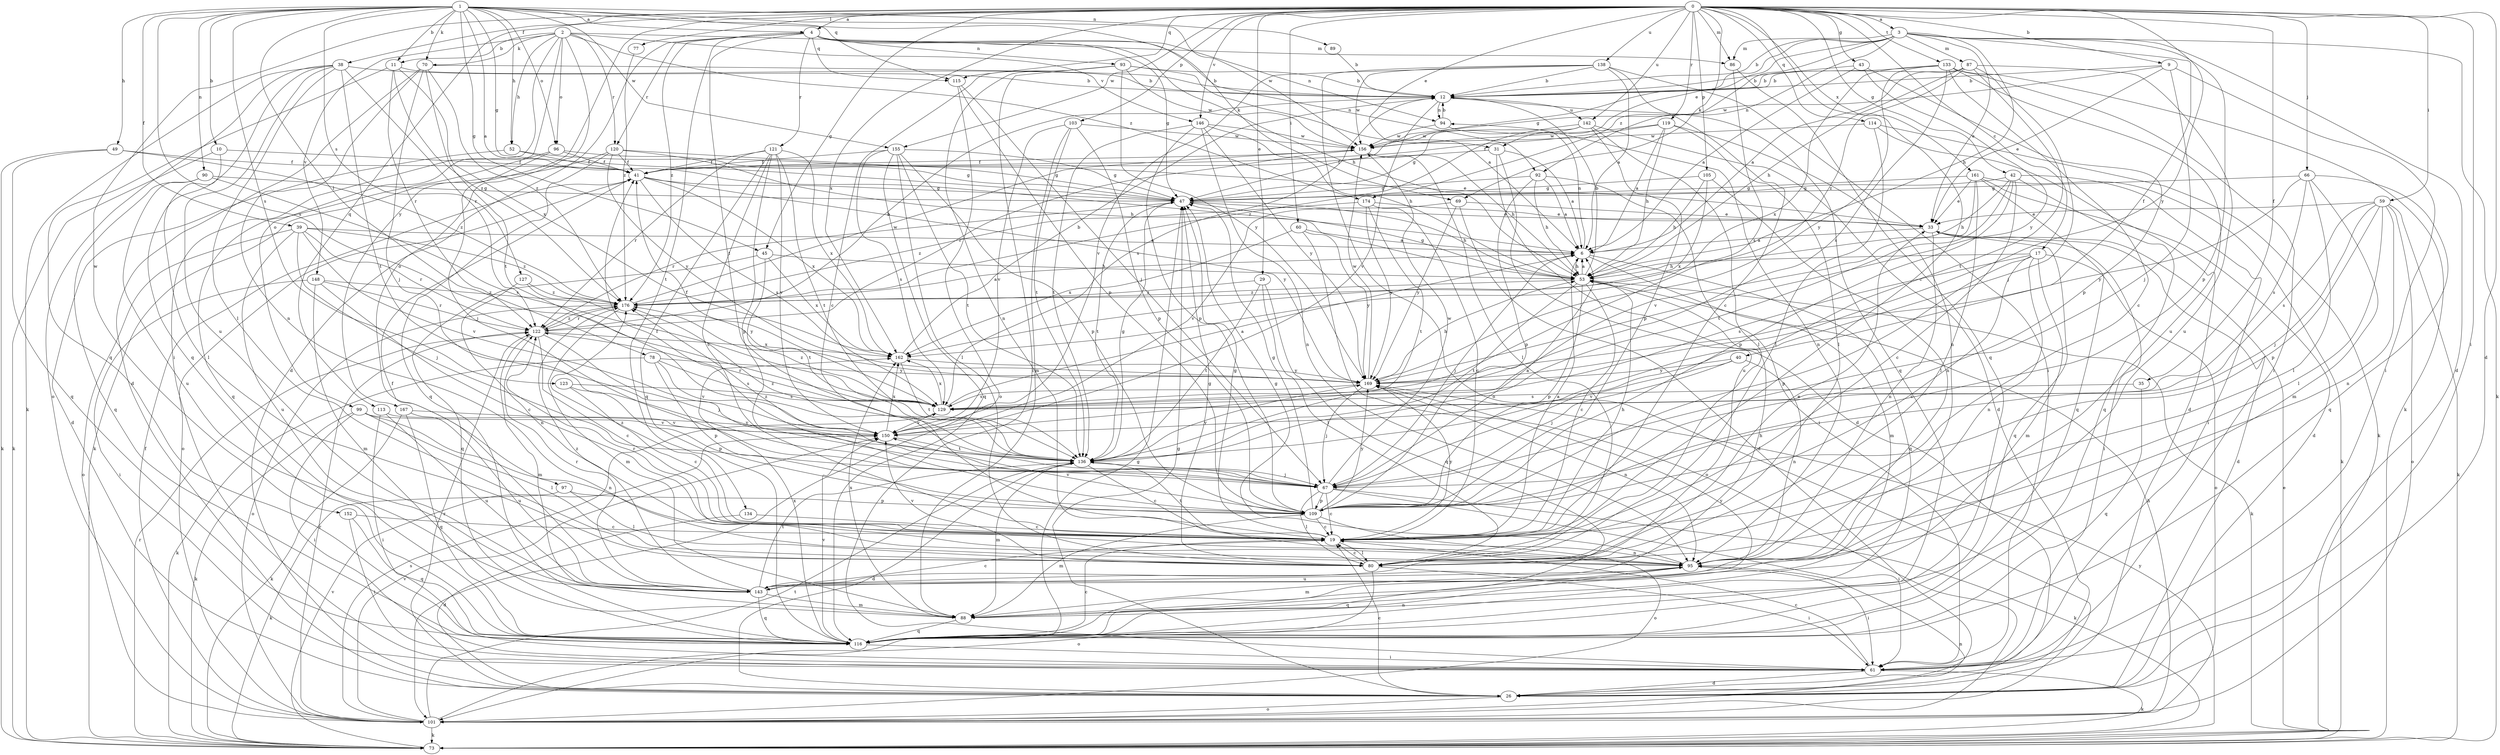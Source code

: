 strict digraph  {
0;
1;
2;
3;
4;
6;
9;
10;
11;
12;
17;
19;
26;
29;
31;
33;
35;
38;
39;
40;
41;
42;
43;
45;
47;
49;
52;
53;
59;
60;
61;
66;
67;
69;
70;
73;
77;
78;
80;
86;
87;
88;
89;
90;
92;
93;
94;
95;
96;
97;
99;
101;
103;
105;
109;
113;
114;
115;
116;
119;
120;
121;
122;
123;
127;
129;
133;
134;
136;
138;
142;
143;
146;
148;
150;
152;
155;
156;
161;
162;
167;
169;
174;
176;
0 -> 3  [label=a];
0 -> 4  [label=a];
0 -> 9  [label=b];
0 -> 17  [label=c];
0 -> 19  [label=c];
0 -> 26  [label=d];
0 -> 29  [label=e];
0 -> 31  [label=e];
0 -> 35  [label=f];
0 -> 38  [label=f];
0 -> 42  [label=g];
0 -> 43  [label=g];
0 -> 45  [label=g];
0 -> 59  [label=i];
0 -> 60  [label=i];
0 -> 61  [label=i];
0 -> 66  [label=j];
0 -> 69  [label=k];
0 -> 77  [label=l];
0 -> 86  [label=m];
0 -> 103  [label=p];
0 -> 105  [label=p];
0 -> 113  [label=q];
0 -> 114  [label=q];
0 -> 115  [label=q];
0 -> 119  [label=r];
0 -> 133  [label=t];
0 -> 138  [label=u];
0 -> 142  [label=u];
0 -> 146  [label=v];
0 -> 152  [label=w];
0 -> 155  [label=w];
0 -> 161  [label=x];
0 -> 162  [label=x];
0 -> 167  [label=y];
0 -> 169  [label=y];
1 -> 4  [label=a];
1 -> 6  [label=a];
1 -> 10  [label=b];
1 -> 11  [label=b];
1 -> 39  [label=f];
1 -> 45  [label=g];
1 -> 47  [label=g];
1 -> 49  [label=h];
1 -> 52  [label=h];
1 -> 69  [label=k];
1 -> 70  [label=k];
1 -> 78  [label=l];
1 -> 89  [label=n];
1 -> 90  [label=n];
1 -> 96  [label=o];
1 -> 115  [label=q];
1 -> 123  [label=s];
1 -> 127  [label=s];
1 -> 129  [label=s];
1 -> 155  [label=w];
1 -> 156  [label=w];
2 -> 11  [label=b];
2 -> 52  [label=h];
2 -> 61  [label=i];
2 -> 70  [label=k];
2 -> 86  [label=m];
2 -> 96  [label=o];
2 -> 97  [label=o];
2 -> 99  [label=o];
2 -> 120  [label=r];
2 -> 146  [label=v];
2 -> 148  [label=v];
2 -> 174  [label=z];
3 -> 12  [label=b];
3 -> 26  [label=d];
3 -> 31  [label=e];
3 -> 33  [label=e];
3 -> 40  [label=f];
3 -> 47  [label=g];
3 -> 53  [label=h];
3 -> 73  [label=k];
3 -> 86  [label=m];
3 -> 87  [label=m];
3 -> 92  [label=n];
3 -> 109  [label=p];
3 -> 174  [label=z];
4 -> 26  [label=d];
4 -> 47  [label=g];
4 -> 53  [label=h];
4 -> 92  [label=n];
4 -> 93  [label=n];
4 -> 94  [label=n];
4 -> 115  [label=q];
4 -> 120  [label=r];
4 -> 121  [label=r];
4 -> 134  [label=t];
4 -> 136  [label=t];
4 -> 176  [label=z];
6 -> 53  [label=h];
6 -> 67  [label=j];
6 -> 88  [label=m];
6 -> 94  [label=n];
6 -> 116  [label=q];
9 -> 12  [label=b];
9 -> 33  [label=e];
9 -> 61  [label=i];
9 -> 67  [label=j];
9 -> 156  [label=w];
10 -> 41  [label=f];
10 -> 73  [label=k];
10 -> 80  [label=l];
11 -> 12  [label=b];
11 -> 116  [label=q];
11 -> 122  [label=r];
11 -> 162  [label=x];
11 -> 176  [label=z];
12 -> 94  [label=n];
12 -> 116  [label=q];
12 -> 129  [label=s];
12 -> 142  [label=u];
12 -> 150  [label=v];
17 -> 19  [label=c];
17 -> 53  [label=h];
17 -> 88  [label=m];
17 -> 95  [label=n];
17 -> 101  [label=o];
17 -> 109  [label=p];
17 -> 129  [label=s];
19 -> 6  [label=a];
19 -> 47  [label=g];
19 -> 53  [label=h];
19 -> 80  [label=l];
19 -> 95  [label=n];
19 -> 136  [label=t];
19 -> 169  [label=y];
19 -> 176  [label=z];
26 -> 19  [label=c];
26 -> 47  [label=g];
26 -> 101  [label=o];
26 -> 122  [label=r];
29 -> 80  [label=l];
29 -> 116  [label=q];
29 -> 136  [label=t];
29 -> 176  [label=z];
31 -> 6  [label=a];
31 -> 26  [label=d];
31 -> 41  [label=f];
31 -> 143  [label=u];
33 -> 6  [label=a];
33 -> 26  [label=d];
33 -> 61  [label=i];
33 -> 95  [label=n];
33 -> 116  [label=q];
35 -> 116  [label=q];
35 -> 129  [label=s];
38 -> 12  [label=b];
38 -> 73  [label=k];
38 -> 80  [label=l];
38 -> 101  [label=o];
38 -> 116  [label=q];
38 -> 122  [label=r];
38 -> 136  [label=t];
38 -> 143  [label=u];
39 -> 6  [label=a];
39 -> 67  [label=j];
39 -> 101  [label=o];
39 -> 122  [label=r];
39 -> 143  [label=u];
39 -> 150  [label=v];
39 -> 176  [label=z];
40 -> 67  [label=j];
40 -> 95  [label=n];
40 -> 150  [label=v];
40 -> 169  [label=y];
41 -> 47  [label=g];
41 -> 101  [label=o];
41 -> 129  [label=s];
41 -> 162  [label=x];
41 -> 169  [label=y];
42 -> 19  [label=c];
42 -> 47  [label=g];
42 -> 53  [label=h];
42 -> 61  [label=i];
42 -> 109  [label=p];
42 -> 116  [label=q];
42 -> 136  [label=t];
43 -> 6  [label=a];
43 -> 12  [label=b];
43 -> 109  [label=p];
43 -> 169  [label=y];
45 -> 53  [label=h];
45 -> 116  [label=q];
45 -> 136  [label=t];
45 -> 162  [label=x];
47 -> 33  [label=e];
47 -> 53  [label=h];
47 -> 122  [label=r];
47 -> 136  [label=t];
49 -> 41  [label=f];
49 -> 73  [label=k];
49 -> 116  [label=q];
49 -> 176  [label=z];
52 -> 26  [label=d];
52 -> 33  [label=e];
52 -> 41  [label=f];
53 -> 6  [label=a];
53 -> 12  [label=b];
53 -> 19  [label=c];
53 -> 47  [label=g];
53 -> 73  [label=k];
53 -> 109  [label=p];
53 -> 136  [label=t];
53 -> 176  [label=z];
59 -> 33  [label=e];
59 -> 67  [label=j];
59 -> 73  [label=k];
59 -> 80  [label=l];
59 -> 95  [label=n];
59 -> 101  [label=o];
59 -> 109  [label=p];
59 -> 129  [label=s];
60 -> 6  [label=a];
60 -> 101  [label=o];
60 -> 162  [label=x];
60 -> 169  [label=y];
61 -> 19  [label=c];
61 -> 26  [label=d];
61 -> 73  [label=k];
66 -> 47  [label=g];
66 -> 80  [label=l];
66 -> 88  [label=m];
66 -> 116  [label=q];
66 -> 129  [label=s];
66 -> 169  [label=y];
67 -> 6  [label=a];
67 -> 19  [label=c];
67 -> 41  [label=f];
67 -> 61  [label=i];
67 -> 73  [label=k];
67 -> 80  [label=l];
67 -> 109  [label=p];
67 -> 156  [label=w];
67 -> 176  [label=z];
69 -> 26  [label=d];
69 -> 33  [label=e];
69 -> 150  [label=v];
69 -> 169  [label=y];
70 -> 12  [label=b];
70 -> 26  [label=d];
70 -> 67  [label=j];
70 -> 95  [label=n];
70 -> 136  [label=t];
70 -> 176  [label=z];
73 -> 33  [label=e];
73 -> 122  [label=r];
73 -> 150  [label=v];
73 -> 169  [label=y];
77 -> 176  [label=z];
78 -> 73  [label=k];
78 -> 109  [label=p];
78 -> 129  [label=s];
78 -> 150  [label=v];
78 -> 169  [label=y];
80 -> 19  [label=c];
80 -> 33  [label=e];
80 -> 47  [label=g];
80 -> 61  [label=i];
80 -> 101  [label=o];
80 -> 150  [label=v];
86 -> 116  [label=q];
86 -> 129  [label=s];
87 -> 6  [label=a];
87 -> 12  [label=b];
87 -> 53  [label=h];
87 -> 67  [label=j];
87 -> 136  [label=t];
87 -> 143  [label=u];
87 -> 176  [label=z];
88 -> 116  [label=q];
88 -> 162  [label=x];
88 -> 169  [label=y];
89 -> 12  [label=b];
90 -> 47  [label=g];
90 -> 116  [label=q];
90 -> 129  [label=s];
90 -> 143  [label=u];
92 -> 6  [label=a];
92 -> 47  [label=g];
92 -> 53  [label=h];
92 -> 61  [label=i];
92 -> 109  [label=p];
93 -> 6  [label=a];
93 -> 12  [label=b];
93 -> 19  [label=c];
93 -> 61  [label=i];
93 -> 95  [label=n];
93 -> 156  [label=w];
93 -> 169  [label=y];
94 -> 12  [label=b];
94 -> 95  [label=n];
94 -> 156  [label=w];
95 -> 47  [label=g];
95 -> 61  [label=i];
95 -> 88  [label=m];
95 -> 116  [label=q];
95 -> 122  [label=r];
95 -> 143  [label=u];
96 -> 41  [label=f];
96 -> 47  [label=g];
96 -> 67  [label=j];
96 -> 116  [label=q];
97 -> 73  [label=k];
97 -> 80  [label=l];
97 -> 109  [label=p];
99 -> 61  [label=i];
99 -> 73  [label=k];
99 -> 80  [label=l];
99 -> 95  [label=n];
99 -> 150  [label=v];
101 -> 41  [label=f];
101 -> 47  [label=g];
101 -> 53  [label=h];
101 -> 73  [label=k];
101 -> 95  [label=n];
101 -> 122  [label=r];
101 -> 129  [label=s];
101 -> 136  [label=t];
101 -> 150  [label=v];
103 -> 88  [label=m];
103 -> 109  [label=p];
103 -> 136  [label=t];
103 -> 150  [label=v];
103 -> 156  [label=w];
105 -> 47  [label=g];
105 -> 53  [label=h];
105 -> 95  [label=n];
105 -> 162  [label=x];
109 -> 19  [label=c];
109 -> 47  [label=g];
109 -> 88  [label=m];
109 -> 101  [label=o];
109 -> 150  [label=v];
109 -> 169  [label=y];
113 -> 61  [label=i];
113 -> 143  [label=u];
113 -> 150  [label=v];
114 -> 26  [label=d];
114 -> 73  [label=k];
114 -> 80  [label=l];
114 -> 156  [label=w];
115 -> 67  [label=j];
115 -> 101  [label=o];
115 -> 109  [label=p];
116 -> 19  [label=c];
116 -> 61  [label=i];
116 -> 95  [label=n];
116 -> 150  [label=v];
116 -> 162  [label=x];
119 -> 6  [label=a];
119 -> 41  [label=f];
119 -> 53  [label=h];
119 -> 80  [label=l];
119 -> 95  [label=n];
119 -> 156  [label=w];
120 -> 41  [label=f];
120 -> 47  [label=g];
120 -> 53  [label=h];
120 -> 73  [label=k];
120 -> 116  [label=q];
120 -> 169  [label=y];
121 -> 19  [label=c];
121 -> 41  [label=f];
121 -> 109  [label=p];
121 -> 116  [label=q];
121 -> 122  [label=r];
121 -> 136  [label=t];
121 -> 150  [label=v];
121 -> 162  [label=x];
122 -> 12  [label=b];
122 -> 19  [label=c];
122 -> 67  [label=j];
122 -> 88  [label=m];
122 -> 162  [label=x];
122 -> 176  [label=z];
123 -> 19  [label=c];
123 -> 109  [label=p];
123 -> 129  [label=s];
127 -> 95  [label=n];
127 -> 169  [label=y];
127 -> 176  [label=z];
129 -> 6  [label=a];
129 -> 41  [label=f];
129 -> 122  [label=r];
129 -> 150  [label=v];
129 -> 162  [label=x];
129 -> 176  [label=z];
133 -> 12  [label=b];
133 -> 19  [label=c];
133 -> 61  [label=i];
133 -> 73  [label=k];
133 -> 129  [label=s];
133 -> 143  [label=u];
133 -> 162  [label=x];
133 -> 169  [label=y];
134 -> 19  [label=c];
134 -> 26  [label=d];
136 -> 19  [label=c];
136 -> 26  [label=d];
136 -> 47  [label=g];
136 -> 67  [label=j];
136 -> 88  [label=m];
136 -> 169  [label=y];
136 -> 176  [label=z];
138 -> 6  [label=a];
138 -> 12  [label=b];
138 -> 19  [label=c];
138 -> 61  [label=i];
138 -> 101  [label=o];
138 -> 150  [label=v];
138 -> 156  [label=w];
142 -> 26  [label=d];
142 -> 47  [label=g];
142 -> 80  [label=l];
142 -> 109  [label=p];
142 -> 156  [label=w];
142 -> 176  [label=z];
143 -> 19  [label=c];
143 -> 41  [label=f];
143 -> 53  [label=h];
143 -> 88  [label=m];
143 -> 116  [label=q];
143 -> 122  [label=r];
143 -> 136  [label=t];
143 -> 176  [label=z];
146 -> 53  [label=h];
146 -> 95  [label=n];
146 -> 109  [label=p];
146 -> 136  [label=t];
146 -> 156  [label=w];
146 -> 169  [label=y];
148 -> 19  [label=c];
148 -> 61  [label=i];
148 -> 88  [label=m];
148 -> 122  [label=r];
148 -> 176  [label=z];
150 -> 136  [label=t];
150 -> 162  [label=x];
152 -> 19  [label=c];
152 -> 61  [label=i];
152 -> 116  [label=q];
155 -> 41  [label=f];
155 -> 47  [label=g];
155 -> 80  [label=l];
155 -> 109  [label=p];
155 -> 116  [label=q];
155 -> 129  [label=s];
155 -> 136  [label=t];
156 -> 41  [label=f];
156 -> 53  [label=h];
156 -> 80  [label=l];
156 -> 122  [label=r];
161 -> 26  [label=d];
161 -> 33  [label=e];
161 -> 47  [label=g];
161 -> 73  [label=k];
161 -> 80  [label=l];
161 -> 116  [label=q];
161 -> 150  [label=v];
162 -> 12  [label=b];
162 -> 136  [label=t];
162 -> 169  [label=y];
167 -> 73  [label=k];
167 -> 116  [label=q];
167 -> 143  [label=u];
167 -> 150  [label=v];
169 -> 53  [label=h];
169 -> 67  [label=j];
169 -> 95  [label=n];
169 -> 129  [label=s];
169 -> 156  [label=w];
174 -> 19  [label=c];
174 -> 33  [label=e];
174 -> 136  [label=t];
174 -> 169  [label=y];
174 -> 176  [label=z];
176 -> 6  [label=a];
176 -> 88  [label=m];
176 -> 101  [label=o];
176 -> 122  [label=r];
176 -> 156  [label=w];
}
